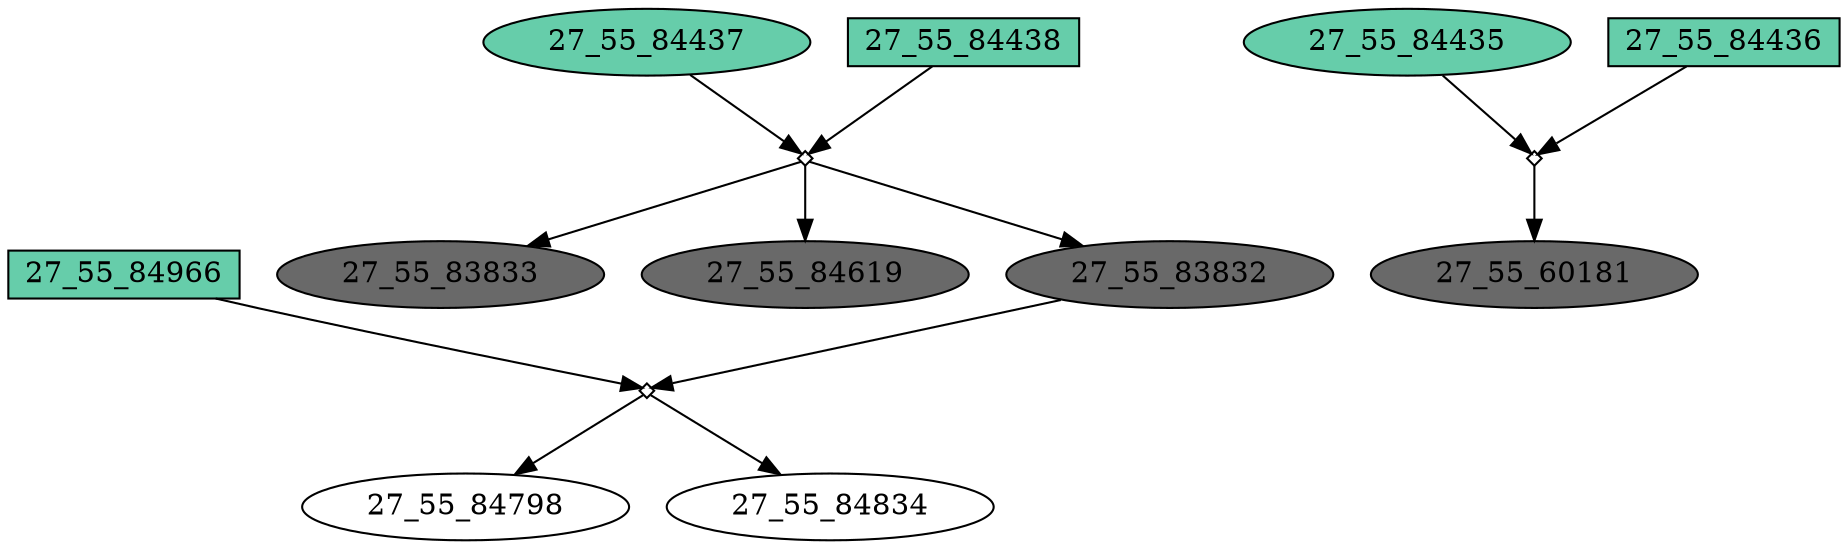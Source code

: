 digraph {
	"27_55_83833" [shape=box fillcolor=dimgrey fontcolor=black height=0.3 regular=0 shape=ellipse style=filled width=0.5]
	"27_55_84438x27_55_84437" -> "27_55_83833"
	"27_55_84798" [shape=box fillcolor=white fontcolor=black height=0.3 regular=0 shape=ellipse style=filled width=0.5]
	"27_55_84966x27_55_83832" -> "27_55_84798"
	"27_55_84619" [shape=box fillcolor=dimgrey fontcolor=black height=0.3 regular=0 shape=ellipse style=filled width=0.5]
	"27_55_84438x27_55_84437" -> "27_55_84619"
	"27_55_83832" [shape=box fillcolor=dimgrey fontcolor=black height=0.3 regular=0 shape=ellipse style=filled width=0.5]
	"27_55_84438x27_55_84437" -> "27_55_83832"
	"27_55_83832" -> "27_55_84966x27_55_83832"
	"27_55_84435" [shape=box fillcolor=aquamarine3 fontcolor=black height=0.3 regular=0 shape=ellipse style=filled width=0.5]
	"27_55_84435" -> "27_55_84436x27_55_84435"
	"27_55_60181" [shape=box fillcolor=dimgrey fontcolor=black height=0.3 regular=0 shape=ellipse style=filled width=0.5]
	"27_55_84436x27_55_84435" -> "27_55_60181"
	"27_55_84436" [shape=box fillcolor=aquamarine3 fontcolor=black height=0.3 regular=0 shape=box style=filled width=0.5]
	"27_55_84436" -> "27_55_84436x27_55_84435"
	"27_55_84437" [shape=box fillcolor=aquamarine3 fontcolor=black height=0.3 regular=0 shape=ellipse style=filled width=0.5]
	"27_55_84437" -> "27_55_84438x27_55_84437"
	"27_55_84438" [shape=box fillcolor=aquamarine3 fontcolor=black height=0.3 regular=0 shape=box style=filled width=0.5]
	"27_55_84438" -> "27_55_84438x27_55_84437"
	"27_55_84834" [shape=box fillcolor=white fontcolor=black height=0.3 regular=0 shape=ellipse style=filled width=0.5]
	"27_55_84966x27_55_83832" -> "27_55_84834"
	"27_55_84966" [shape=box fillcolor=aquamarine3 fontcolor=black height=0.3 regular=0 shape=box style=filled width=0.5]
	"27_55_84966" -> "27_55_84966x27_55_83832"
	"27_55_84438x27_55_84437" [label="" height=.1 shape=diamond width=.1]
	"27_55_84966x27_55_83832" [label="" height=.1 shape=diamond width=.1]
	"27_55_84436x27_55_84435" [label="" height=.1 shape=diamond width=.1]
}

